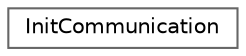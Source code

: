 digraph "Graphe hiérarchique des classes"
{
 // LATEX_PDF_SIZE
  bgcolor="transparent";
  edge [fontname=Helvetica,fontsize=10,labelfontname=Helvetica,labelfontsize=10];
  node [fontname=Helvetica,fontsize=10,shape=box,height=0.2,width=0.4];
  rankdir="LR";
  Node0 [label="InitCommunication",height=0.2,width=0.4,color="grey40", fillcolor="white", style="filled",URL="$class_init_communication.html",tooltip=" "];
}
